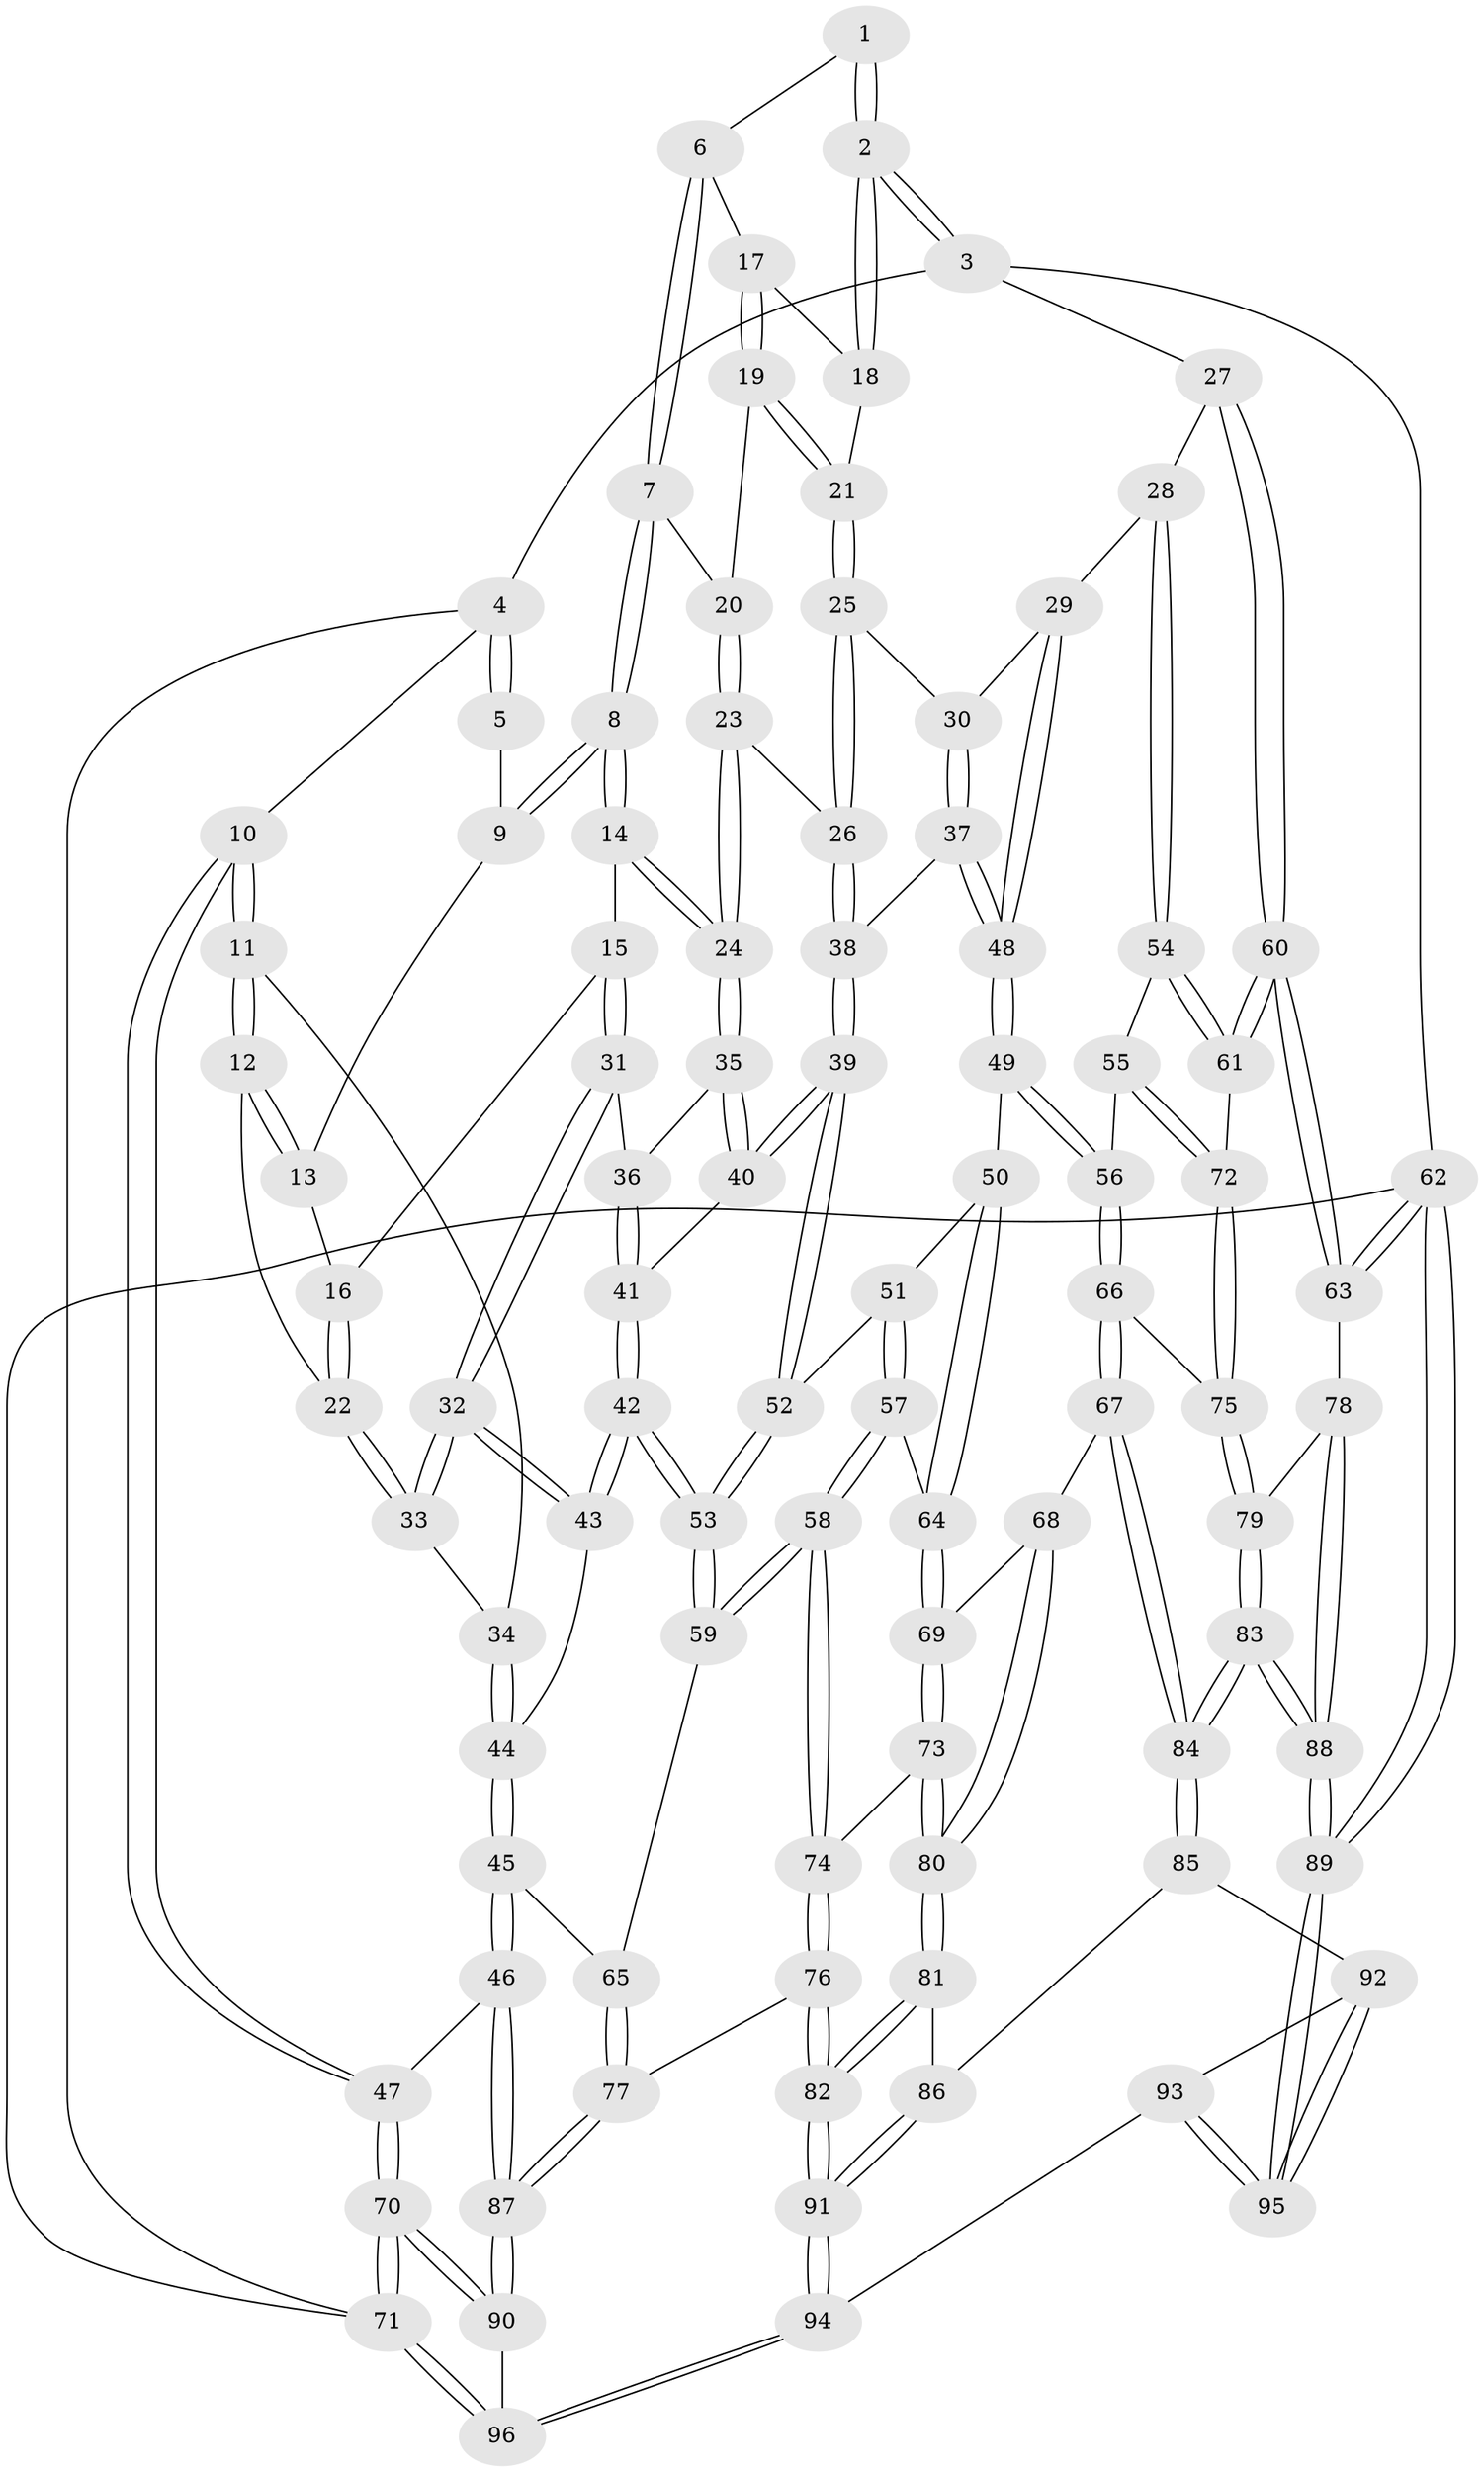 // coarse degree distribution, {3: 0.1044776119402985, 7: 0.014925373134328358, 6: 0.05970149253731343, 4: 0.43283582089552236, 5: 0.3880597014925373}
// Generated by graph-tools (version 1.1) at 2025/52/02/27/25 19:52:43]
// undirected, 96 vertices, 237 edges
graph export_dot {
graph [start="1"]
  node [color=gray90,style=filled];
  1 [pos="+0.5005149293711284+0"];
  2 [pos="+1+0"];
  3 [pos="+1+0"];
  4 [pos="+0+0"];
  5 [pos="+0.2732619799925332+0"];
  6 [pos="+0.5163777475925897+0.02819230091754125"];
  7 [pos="+0.4502739033346393+0.12320352678052883"];
  8 [pos="+0.42115957754571925+0.1496025586922362"];
  9 [pos="+0.27147593001724585+0"];
  10 [pos="+0+0"];
  11 [pos="+0+0.12194163196947393"];
  12 [pos="+0.1320860075573639+0.14778468517236293"];
  13 [pos="+0.26624655625525934+0"];
  14 [pos="+0.4193254177688543+0.1535333239100681"];
  15 [pos="+0.2959240321296729+0.159096035690511"];
  16 [pos="+0.28868798855867805+0.15125706519914098"];
  17 [pos="+0.5874986893653107+0.09719382844961004"];
  18 [pos="+0.8535752571877363+0"];
  19 [pos="+0.597937043141339+0.14283721361853438"];
  20 [pos="+0.5891474272064793+0.17057900456377192"];
  21 [pos="+0.7657067653622474+0.12863171855491223"];
  22 [pos="+0.13269715521731723+0.14830556921696306"];
  23 [pos="+0.5891204937583862+0.1710830016883847"];
  24 [pos="+0.4475518527232765+0.2276574103049033"];
  25 [pos="+0.7640011750748019+0.13962931072921594"];
  26 [pos="+0.6134259193024154+0.22712992420858952"];
  27 [pos="+1+0.1152602482238131"];
  28 [pos="+0.9117766186675222+0.30388045324690927"];
  29 [pos="+0.8383158165303148+0.2816455642106951"];
  30 [pos="+0.7682321942711772+0.20744032140557347"];
  31 [pos="+0.283347988782295+0.23051516931983512"];
  32 [pos="+0.19987098778296353+0.2930266988914282"];
  33 [pos="+0.15078947149299565+0.20543829074859848"];
  34 [pos="+0.062379335226917625+0.29607524676075264"];
  35 [pos="+0.44807293412439464+0.25541944463714106"];
  36 [pos="+0.3206633981739054+0.2629949678388673"];
  37 [pos="+0.6808143729711111+0.29088659956233914"];
  38 [pos="+0.6144595284294905+0.2402581083741598"];
  39 [pos="+0.4871566962971918+0.332189090536408"];
  40 [pos="+0.46565946066207176+0.3019721137624702"];
  41 [pos="+0.32675271502676395+0.32774669432588194"];
  42 [pos="+0.2577805900250913+0.4383494758522293"];
  43 [pos="+0.17678595464242952+0.40036663335935113"];
  44 [pos="+0.115173396139416+0.41274396345132264"];
  45 [pos="+0+0.5419547972663864"];
  46 [pos="+0+0.5752222373788531"];
  47 [pos="+0+0.5765546998807642"];
  48 [pos="+0.6955538510108725+0.388393905789231"];
  49 [pos="+0.6861095026550306+0.4344639972172399"];
  50 [pos="+0.5855197554255774+0.43166628048638295"];
  51 [pos="+0.5451282612843478+0.40595630784822645"];
  52 [pos="+0.4871855599852745+0.3323927397593832"];
  53 [pos="+0.29906436218792093+0.47790899947143484"];
  54 [pos="+0.8640265801347088+0.4472921768595096"];
  55 [pos="+0.7729749249599918+0.47330403146442995"];
  56 [pos="+0.7287119075758715+0.4796272506072647"];
  57 [pos="+0.39667012361987714+0.5289737181411039"];
  58 [pos="+0.3583064538556171+0.5423400022791088"];
  59 [pos="+0.3078954313156894+0.5000434475289747"];
  60 [pos="+1+0.5581028789973692"];
  61 [pos="+0.9916600010048191+0.5351627777443739"];
  62 [pos="+1+1"];
  63 [pos="+1+0.5964972493534846"];
  64 [pos="+0.5390392514306755+0.5367778580855125"];
  65 [pos="+0.2206323795832552+0.6009338920072141"];
  66 [pos="+0.7151536036581342+0.5980134037493472"];
  67 [pos="+0.6744668993856789+0.6466590879955816"];
  68 [pos="+0.6149774009083729+0.6427238279767787"];
  69 [pos="+0.5464869753720247+0.5862804060011502"];
  70 [pos="+0+1"];
  71 [pos="+0+1"];
  72 [pos="+0.8903462442876604+0.6137091106520417"];
  73 [pos="+0.4234776878912313+0.6434652245101257"];
  74 [pos="+0.38593473148874274+0.619929969232135"];
  75 [pos="+0.8555290848521131+0.6598198081667378"];
  76 [pos="+0.2355576636942804+0.7956171179258374"];
  77 [pos="+0.19805618133905825+0.7892477370824648"];
  78 [pos="+0.9650226607479102+0.7175124511859848"];
  79 [pos="+0.8654322026669542+0.6916818142293717"];
  80 [pos="+0.4847243635609801+0.7430891529592648"];
  81 [pos="+0.48450664395922044+0.782953318640732"];
  82 [pos="+0.28220749360141906+0.8287775645764583"];
  83 [pos="+0.7847663829521707+0.8713879342622435"];
  84 [pos="+0.7002174258897148+0.8139242192031954"];
  85 [pos="+0.575134767412324+0.8386012427687713"];
  86 [pos="+0.5193462438995392+0.8260464802433258"];
  87 [pos="+0.17719660066878073+0.7934598737349721"];
  88 [pos="+0.8965859732500169+1"];
  89 [pos="+0.9955683084569757+1"];
  90 [pos="+0.12589166574954824+0.8805097021978527"];
  91 [pos="+0.3883725935234166+1"];
  92 [pos="+0.5771304951217335+0.8596649780613385"];
  93 [pos="+0.561328976496724+1"];
  94 [pos="+0.3921845453088474+1"];
  95 [pos="+0.7621289471859471+1"];
  96 [pos="+0.21141684843926034+1"];
  1 -- 2;
  1 -- 2;
  1 -- 6;
  2 -- 3;
  2 -- 3;
  2 -- 18;
  2 -- 18;
  3 -- 4;
  3 -- 27;
  3 -- 62;
  4 -- 5;
  4 -- 5;
  4 -- 10;
  4 -- 71;
  5 -- 9;
  6 -- 7;
  6 -- 7;
  6 -- 17;
  7 -- 8;
  7 -- 8;
  7 -- 20;
  8 -- 9;
  8 -- 9;
  8 -- 14;
  8 -- 14;
  9 -- 13;
  10 -- 11;
  10 -- 11;
  10 -- 47;
  10 -- 47;
  11 -- 12;
  11 -- 12;
  11 -- 34;
  12 -- 13;
  12 -- 13;
  12 -- 22;
  13 -- 16;
  14 -- 15;
  14 -- 24;
  14 -- 24;
  15 -- 16;
  15 -- 31;
  15 -- 31;
  16 -- 22;
  16 -- 22;
  17 -- 18;
  17 -- 19;
  17 -- 19;
  18 -- 21;
  19 -- 20;
  19 -- 21;
  19 -- 21;
  20 -- 23;
  20 -- 23;
  21 -- 25;
  21 -- 25;
  22 -- 33;
  22 -- 33;
  23 -- 24;
  23 -- 24;
  23 -- 26;
  24 -- 35;
  24 -- 35;
  25 -- 26;
  25 -- 26;
  25 -- 30;
  26 -- 38;
  26 -- 38;
  27 -- 28;
  27 -- 60;
  27 -- 60;
  28 -- 29;
  28 -- 54;
  28 -- 54;
  29 -- 30;
  29 -- 48;
  29 -- 48;
  30 -- 37;
  30 -- 37;
  31 -- 32;
  31 -- 32;
  31 -- 36;
  32 -- 33;
  32 -- 33;
  32 -- 43;
  32 -- 43;
  33 -- 34;
  34 -- 44;
  34 -- 44;
  35 -- 36;
  35 -- 40;
  35 -- 40;
  36 -- 41;
  36 -- 41;
  37 -- 38;
  37 -- 48;
  37 -- 48;
  38 -- 39;
  38 -- 39;
  39 -- 40;
  39 -- 40;
  39 -- 52;
  39 -- 52;
  40 -- 41;
  41 -- 42;
  41 -- 42;
  42 -- 43;
  42 -- 43;
  42 -- 53;
  42 -- 53;
  43 -- 44;
  44 -- 45;
  44 -- 45;
  45 -- 46;
  45 -- 46;
  45 -- 65;
  46 -- 47;
  46 -- 87;
  46 -- 87;
  47 -- 70;
  47 -- 70;
  48 -- 49;
  48 -- 49;
  49 -- 50;
  49 -- 56;
  49 -- 56;
  50 -- 51;
  50 -- 64;
  50 -- 64;
  51 -- 52;
  51 -- 57;
  51 -- 57;
  52 -- 53;
  52 -- 53;
  53 -- 59;
  53 -- 59;
  54 -- 55;
  54 -- 61;
  54 -- 61;
  55 -- 56;
  55 -- 72;
  55 -- 72;
  56 -- 66;
  56 -- 66;
  57 -- 58;
  57 -- 58;
  57 -- 64;
  58 -- 59;
  58 -- 59;
  58 -- 74;
  58 -- 74;
  59 -- 65;
  60 -- 61;
  60 -- 61;
  60 -- 63;
  60 -- 63;
  61 -- 72;
  62 -- 63;
  62 -- 63;
  62 -- 89;
  62 -- 89;
  62 -- 71;
  63 -- 78;
  64 -- 69;
  64 -- 69;
  65 -- 77;
  65 -- 77;
  66 -- 67;
  66 -- 67;
  66 -- 75;
  67 -- 68;
  67 -- 84;
  67 -- 84;
  68 -- 69;
  68 -- 80;
  68 -- 80;
  69 -- 73;
  69 -- 73;
  70 -- 71;
  70 -- 71;
  70 -- 90;
  70 -- 90;
  71 -- 96;
  71 -- 96;
  72 -- 75;
  72 -- 75;
  73 -- 74;
  73 -- 80;
  73 -- 80;
  74 -- 76;
  74 -- 76;
  75 -- 79;
  75 -- 79;
  76 -- 77;
  76 -- 82;
  76 -- 82;
  77 -- 87;
  77 -- 87;
  78 -- 79;
  78 -- 88;
  78 -- 88;
  79 -- 83;
  79 -- 83;
  80 -- 81;
  80 -- 81;
  81 -- 82;
  81 -- 82;
  81 -- 86;
  82 -- 91;
  82 -- 91;
  83 -- 84;
  83 -- 84;
  83 -- 88;
  83 -- 88;
  84 -- 85;
  84 -- 85;
  85 -- 86;
  85 -- 92;
  86 -- 91;
  86 -- 91;
  87 -- 90;
  87 -- 90;
  88 -- 89;
  88 -- 89;
  89 -- 95;
  89 -- 95;
  90 -- 96;
  91 -- 94;
  91 -- 94;
  92 -- 93;
  92 -- 95;
  92 -- 95;
  93 -- 94;
  93 -- 95;
  93 -- 95;
  94 -- 96;
  94 -- 96;
}
